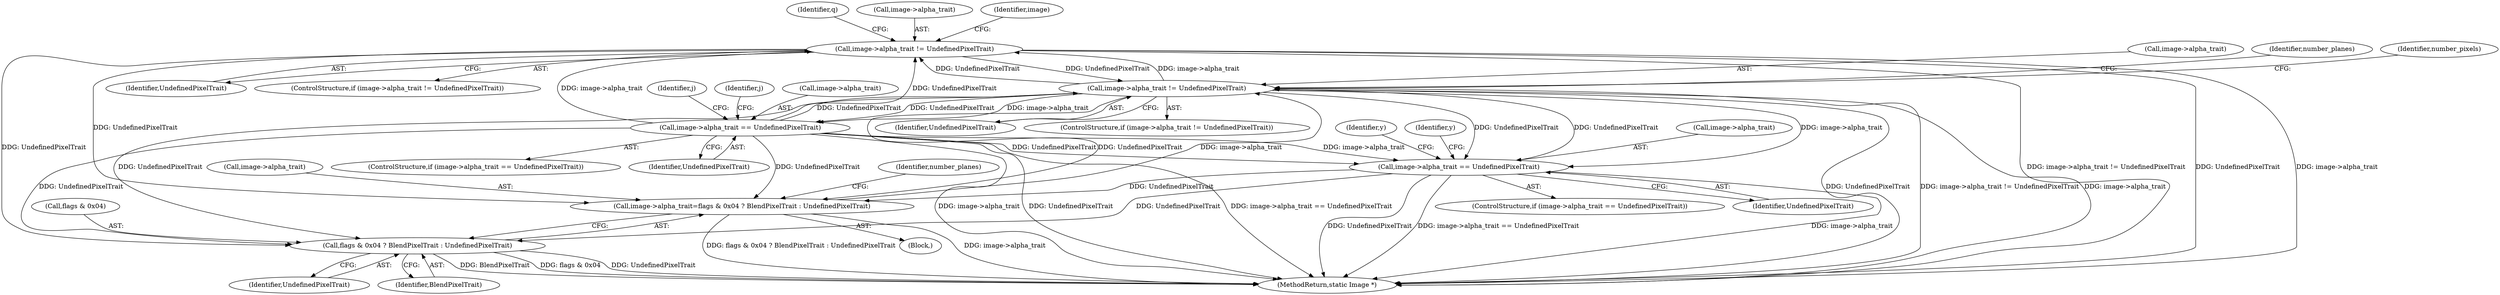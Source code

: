 digraph "0_ImageMagick_1c358ffe0049f768dd49a8a889c1cbf99ac9849b@pointer" {
"1001359" [label="(Call,image->alpha_trait != UndefinedPixelTrait)"];
"1000740" [label="(Call,image->alpha_trait == UndefinedPixelTrait)"];
"1000619" [label="(Call,image->alpha_trait != UndefinedPixelTrait)"];
"1000268" [label="(Call,image->alpha_trait=flags & 0x04 ? BlendPixelTrait : UndefinedPixelTrait)"];
"1001559" [label="(Call,image->alpha_trait == UndefinedPixelTrait)"];
"1001359" [label="(Call,image->alpha_trait != UndefinedPixelTrait)"];
"1000272" [label="(Call,flags & 0x04 ? BlendPixelTrait : UndefinedPixelTrait)"];
"1000739" [label="(ControlStructure,if (image->alpha_trait == UndefinedPixelTrait))"];
"1000741" [label="(Call,image->alpha_trait)"];
"1001662" [label="(Identifier,y)"];
"1000277" [label="(Identifier,UndefinedPixelTrait)"];
"1000233" [label="(Block,)"];
"1000276" [label="(Identifier,BlendPixelTrait)"];
"1001560" [label="(Call,image->alpha_trait)"];
"1000767" [label="(Identifier,j)"];
"1001363" [label="(Identifier,UndefinedPixelTrait)"];
"1001358" [label="(ControlStructure,if (image->alpha_trait != UndefinedPixelTrait))"];
"1001359" [label="(Call,image->alpha_trait != UndefinedPixelTrait)"];
"1000740" [label="(Call,image->alpha_trait == UndefinedPixelTrait)"];
"1000744" [label="(Identifier,UndefinedPixelTrait)"];
"1000623" [label="(Identifier,UndefinedPixelTrait)"];
"1000268" [label="(Call,image->alpha_trait=flags & 0x04 ? BlendPixelTrait : UndefinedPixelTrait)"];
"1000279" [label="(Identifier,number_planes)"];
"1001372" [label="(Identifier,q)"];
"1001975" [label="(MethodReturn,static Image *)"];
"1000619" [label="(Call,image->alpha_trait != UndefinedPixelTrait)"];
"1000269" [label="(Call,image->alpha_trait)"];
"1000273" [label="(Call,flags & 0x04)"];
"1001559" [label="(Call,image->alpha_trait == UndefinedPixelTrait)"];
"1000618" [label="(ControlStructure,if (image->alpha_trait != UndefinedPixelTrait))"];
"1000620" [label="(Call,image->alpha_trait)"];
"1001558" [label="(ControlStructure,if (image->alpha_trait == UndefinedPixelTrait))"];
"1001567" [label="(Identifier,y)"];
"1000625" [label="(Identifier,number_planes)"];
"1000272" [label="(Call,flags & 0x04 ? BlendPixelTrait : UndefinedPixelTrait)"];
"1001360" [label="(Call,image->alpha_trait)"];
"1000627" [label="(Identifier,number_pixels)"];
"1001563" [label="(Identifier,UndefinedPixelTrait)"];
"1001365" [label="(Identifier,image)"];
"1000747" [label="(Identifier,j)"];
"1001359" -> "1001358"  [label="AST: "];
"1001359" -> "1001363"  [label="CFG: "];
"1001360" -> "1001359"  [label="AST: "];
"1001363" -> "1001359"  [label="AST: "];
"1001365" -> "1001359"  [label="CFG: "];
"1001372" -> "1001359"  [label="CFG: "];
"1001359" -> "1001975"  [label="DDG: image->alpha_trait != UndefinedPixelTrait"];
"1001359" -> "1001975"  [label="DDG: UndefinedPixelTrait"];
"1001359" -> "1001975"  [label="DDG: image->alpha_trait"];
"1001359" -> "1000268"  [label="DDG: UndefinedPixelTrait"];
"1001359" -> "1000272"  [label="DDG: UndefinedPixelTrait"];
"1001359" -> "1000619"  [label="DDG: UndefinedPixelTrait"];
"1000740" -> "1001359"  [label="DDG: image->alpha_trait"];
"1000740" -> "1001359"  [label="DDG: UndefinedPixelTrait"];
"1000619" -> "1001359"  [label="DDG: image->alpha_trait"];
"1000619" -> "1001359"  [label="DDG: UndefinedPixelTrait"];
"1000740" -> "1000739"  [label="AST: "];
"1000740" -> "1000744"  [label="CFG: "];
"1000741" -> "1000740"  [label="AST: "];
"1000744" -> "1000740"  [label="AST: "];
"1000747" -> "1000740"  [label="CFG: "];
"1000767" -> "1000740"  [label="CFG: "];
"1000740" -> "1001975"  [label="DDG: UndefinedPixelTrait"];
"1000740" -> "1001975"  [label="DDG: image->alpha_trait == UndefinedPixelTrait"];
"1000740" -> "1001975"  [label="DDG: image->alpha_trait"];
"1000740" -> "1000268"  [label="DDG: UndefinedPixelTrait"];
"1000740" -> "1000272"  [label="DDG: UndefinedPixelTrait"];
"1000740" -> "1000619"  [label="DDG: UndefinedPixelTrait"];
"1000619" -> "1000740"  [label="DDG: image->alpha_trait"];
"1000619" -> "1000740"  [label="DDG: UndefinedPixelTrait"];
"1000740" -> "1001559"  [label="DDG: image->alpha_trait"];
"1000740" -> "1001559"  [label="DDG: UndefinedPixelTrait"];
"1000619" -> "1000618"  [label="AST: "];
"1000619" -> "1000623"  [label="CFG: "];
"1000620" -> "1000619"  [label="AST: "];
"1000623" -> "1000619"  [label="AST: "];
"1000625" -> "1000619"  [label="CFG: "];
"1000627" -> "1000619"  [label="CFG: "];
"1000619" -> "1001975"  [label="DDG: UndefinedPixelTrait"];
"1000619" -> "1001975"  [label="DDG: image->alpha_trait != UndefinedPixelTrait"];
"1000619" -> "1001975"  [label="DDG: image->alpha_trait"];
"1000619" -> "1000268"  [label="DDG: UndefinedPixelTrait"];
"1000619" -> "1000272"  [label="DDG: UndefinedPixelTrait"];
"1000268" -> "1000619"  [label="DDG: image->alpha_trait"];
"1001559" -> "1000619"  [label="DDG: UndefinedPixelTrait"];
"1000619" -> "1001559"  [label="DDG: image->alpha_trait"];
"1000619" -> "1001559"  [label="DDG: UndefinedPixelTrait"];
"1000268" -> "1000233"  [label="AST: "];
"1000268" -> "1000272"  [label="CFG: "];
"1000269" -> "1000268"  [label="AST: "];
"1000272" -> "1000268"  [label="AST: "];
"1000279" -> "1000268"  [label="CFG: "];
"1000268" -> "1001975"  [label="DDG: image->alpha_trait"];
"1000268" -> "1001975"  [label="DDG: flags & 0x04 ? BlendPixelTrait : UndefinedPixelTrait"];
"1001559" -> "1000268"  [label="DDG: UndefinedPixelTrait"];
"1001559" -> "1001558"  [label="AST: "];
"1001559" -> "1001563"  [label="CFG: "];
"1001560" -> "1001559"  [label="AST: "];
"1001563" -> "1001559"  [label="AST: "];
"1001567" -> "1001559"  [label="CFG: "];
"1001662" -> "1001559"  [label="CFG: "];
"1001559" -> "1001975"  [label="DDG: UndefinedPixelTrait"];
"1001559" -> "1001975"  [label="DDG: image->alpha_trait == UndefinedPixelTrait"];
"1001559" -> "1001975"  [label="DDG: image->alpha_trait"];
"1001559" -> "1000272"  [label="DDG: UndefinedPixelTrait"];
"1000272" -> "1000276"  [label="CFG: "];
"1000272" -> "1000277"  [label="CFG: "];
"1000273" -> "1000272"  [label="AST: "];
"1000276" -> "1000272"  [label="AST: "];
"1000277" -> "1000272"  [label="AST: "];
"1000272" -> "1001975"  [label="DDG: BlendPixelTrait"];
"1000272" -> "1001975"  [label="DDG: flags & 0x04"];
"1000272" -> "1001975"  [label="DDG: UndefinedPixelTrait"];
}
